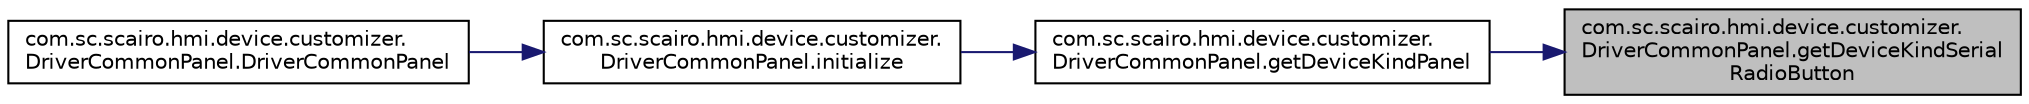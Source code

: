 digraph "com.sc.scairo.hmi.device.customizer.DriverCommonPanel.getDeviceKindSerialRadioButton"
{
 // LATEX_PDF_SIZE
  edge [fontname="Helvetica",fontsize="10",labelfontname="Helvetica",labelfontsize="10"];
  node [fontname="Helvetica",fontsize="10",shape=record];
  rankdir="RL";
  Node1 [label="com.sc.scairo.hmi.device.customizer.\lDriverCommonPanel.getDeviceKindSerial\lRadioButton",height=0.2,width=0.4,color="black", fillcolor="grey75", style="filled", fontcolor="black",tooltip=" "];
  Node1 -> Node2 [dir="back",color="midnightblue",fontsize="10",style="solid",fontname="Helvetica"];
  Node2 [label="com.sc.scairo.hmi.device.customizer.\lDriverCommonPanel.getDeviceKindPanel",height=0.2,width=0.4,color="black", fillcolor="white", style="filled",URL="$classcom_1_1sc_1_1scairo_1_1hmi_1_1device_1_1customizer_1_1_driver_common_panel.html#ae0c160c75cc0a46b544d03964ce91ae1",tooltip=" "];
  Node2 -> Node3 [dir="back",color="midnightblue",fontsize="10",style="solid",fontname="Helvetica"];
  Node3 [label="com.sc.scairo.hmi.device.customizer.\lDriverCommonPanel.initialize",height=0.2,width=0.4,color="black", fillcolor="white", style="filled",URL="$classcom_1_1sc_1_1scairo_1_1hmi_1_1device_1_1customizer_1_1_driver_common_panel.html#a50f623ab92fe25e896c9ca5cc84c31f5",tooltip=" "];
  Node3 -> Node4 [dir="back",color="midnightblue",fontsize="10",style="solid",fontname="Helvetica"];
  Node4 [label="com.sc.scairo.hmi.device.customizer.\lDriverCommonPanel.DriverCommonPanel",height=0.2,width=0.4,color="black", fillcolor="white", style="filled",URL="$classcom_1_1sc_1_1scairo_1_1hmi_1_1device_1_1customizer_1_1_driver_common_panel.html#adf1c8fcc2440f82c83213ce35651ca7f",tooltip=" "];
}
